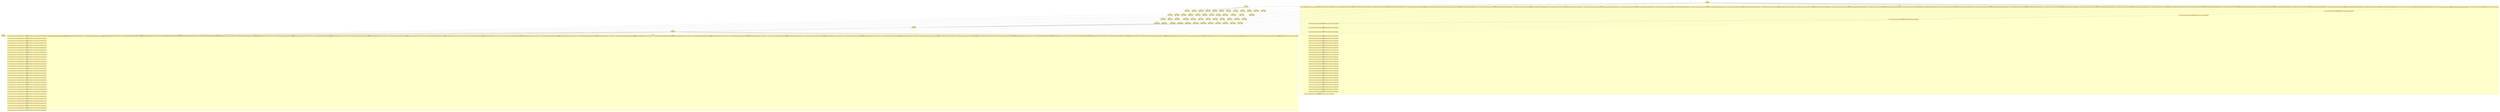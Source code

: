digraph{node[shape=none margin=0 style=filled colorscheme=ylorrd9 fillcolor=2];compound=true;splines=line;subgraph clusterdummy0_0{style=invis;subgraph clusterdummy0_1{style=invis;subgraph clusterdummy0_2{style=invis;subgraph cluster0{style=dashed;colorscheme=ylorrd9;bgcolor=1;edge[arrowhead=empty];label=epoch_0;288[label=<<table border="0" cellborder="0" cellspacing="0"><tr><td>0:0 merged_barr</td></tr><hr/><tr><td> </td></tr></table>>];}}}}subgraph clusterdummy1_0{style=invis;subgraph clusterdummy1_1{style=invis;subgraph clusterdummy1_2{style=invis;subgraph cluster1{style=dashed;colorscheme=ylorrd9;bgcolor=1;edge[arrowhead=empty];label=epoch_1;1[label=<<table border="0" cellborder="0" cellspacing="0"><tr><td>0:1 recv</td></tr><hr/><tr><td> 1:1 1:2 1:3 11:3 11:2 11:1 10:3 2:1 2:2 2:3 10:2 10:1 9:3 9:2 3:1 3:2 3:3 9:1 8:3 8:2 8:1 4:1 4:2 4:3 7:3 7:2 7:1 5:1 5:2 5:3 6:3 6:2 6:1 </td></tr></table>>];2[label=<<table border="0" cellborder="0" cellspacing="0"><tr><td>0:2 recv</td></tr><hr/><tr><td> 1:1 1:2 1:3 11:3 11:2 11:1 10:3 2:1 2:2 2:3 10:2 10:1 9:3 9:2 3:1 3:2 3:3 9:1 8:3 8:2 8:1 4:1 4:2 4:3 7:3 7:2 7:1 5:1 5:2 5:3 6:3 6:2 6:1 </td></tr></table>>];1->2;3[label=<<table border="0" cellborder="0" cellspacing="0"><tr><td>0:3 recv</td></tr><hr/><tr><td> 1:1 1:2 1:3 11:3 11:2 11:1 10:3 2:1 2:2 2:3 10:2 10:1 9:3 9:2 3:1 3:2 3:3 9:1 8:3 8:2 8:1 4:1 4:2 4:3 7:3 7:2 7:1 5:1 5:2 5:3 6:3 6:2 6:1 </td></tr></table>>];2->3;4[label=<<table border="0" cellborder="0" cellspacing="0"><tr><td>0:4 recv</td></tr><hr/><tr><td> 1:1 1:2 1:3 11:3 11:2 11:1 10:3 2:1 2:2 2:3 10:2 10:1 9:3 9:2 3:1 3:2 3:3 9:1 8:3 8:2 8:1 4:1 4:2 4:3 7:3 7:2 7:1 5:1 5:2 5:3 6:3 6:2 6:1 </td></tr></table>>];3->4;5[label=<<table border="0" cellborder="0" cellspacing="0"><tr><td>0:5 recv</td></tr><hr/><tr><td> 1:1 1:2 1:3 11:3 11:2 11:1 10:3 2:1 2:2 2:3 10:2 10:1 9:3 9:2 3:1 3:2 3:3 9:1 8:3 8:2 8:1 4:1 4:2 4:3 7:3 7:2 7:1 5:1 5:2 5:3 6:3 6:2 6:1 </td></tr></table>>];4->5;6[label=<<table border="0" cellborder="0" cellspacing="0"><tr><td>0:6 recv</td></tr><hr/><tr><td> 1:1 1:2 1:3 11:3 11:2 11:1 10:3 2:1 2:2 2:3 10:2 10:1 9:3 9:2 3:1 3:2 3:3 9:1 8:3 8:2 8:1 4:1 4:2 4:3 7:3 7:2 7:1 5:1 5:2 5:3 6:3 6:2 6:1 </td></tr></table>>];5->6;7[label=<<table border="0" cellborder="0" cellspacing="0"><tr><td>0:7 recv</td></tr><hr/><tr><td> 1:1 1:2 1:3 11:3 11:2 11:1 10:3 2:1 2:2 2:3 10:2 10:1 9:3 9:2 3:1 3:2 3:3 9:1 8:3 8:2 8:1 4:1 4:2 4:3 7:3 7:2 7:1 5:1 5:2 5:3 6:3 6:2 6:1 </td></tr></table>>];6->7;8[label=<<table border="0" cellborder="0" cellspacing="0"><tr><td>0:8 recv</td></tr><hr/><tr><td> 1:1 1:2 1:3 11:3 11:2 11:1 10:3 2:1 2:2 2:3 10:2 10:1 9:3 9:2 3:1 3:2 3:3 9:1 8:3 8:2 8:1 4:1 4:2 4:3 7:3 7:2 7:1 5:1 5:2 5:3 6:3 6:2 6:1 </td></tr></table>>];7->8;9[label=<<table border="0" cellborder="0" cellspacing="0"><tr><td>0:9 recv</td></tr><hr/><tr><td> 1:1 1:2 1:3 11:3 11:2 11:1 10:3 2:1 2:2 2:3 10:2 10:1 9:3 9:2 3:1 3:2 3:3 9:1 8:3 8:2 8:1 4:1 4:2 4:3 7:3 7:2 7:1 5:1 5:2 5:3 6:3 6:2 6:1 </td></tr></table>>];8->9;10[label=<<table border="0" cellborder="0" cellspacing="0"><tr><td>0:10 recv</td></tr><hr/><tr><td> 1:1 1:2 1:3 11:3 11:2 11:1 10:3 2:1 2:2 2:3 10:2 10:1 9:3 9:2 3:1 3:2 3:3 9:1 8:3 8:2 8:1 4:1 4:2 4:3 7:3 7:2 7:1 5:1 5:2 5:3 6:3 6:2 6:1 </td></tr></table>>];9->10;11[label=<<table border="0" cellborder="0" cellspacing="0"><tr><td>0:11 recv</td></tr><hr/><tr><td> 1:1 1:2 1:3 11:3 11:2 11:1 10:3 2:1 2:2 2:3 10:2 10:1 9:3 9:2 3:1 3:2 3:3 9:1 8:3 8:2 8:1 4:1 4:2 4:3 7:3 7:2 7:1 5:1 5:2 5:3 6:3 6:2 6:1 </td></tr></table>>];10->11;12[label=<<table border="0" cellborder="0" cellspacing="0"><tr><td>0:12 recv</td></tr><hr/><tr><td> 1:1 1:2 1:3 11:3 11:2 11:1 10:3 2:1 2:2 2:3 10:2 10:1 9:3 9:2 3:1 3:2 3:3 9:1 8:3 8:2 8:1 4:1 4:2 4:3 7:3 7:2 7:1 5:1 5:2 5:3 6:3 6:2 6:1 </td></tr></table>>];11->12;13[label=<<table border="0" cellborder="0" cellspacing="0"><tr><td>0:13 recv</td></tr><hr/><tr><td> 1:1 1:2 1:3 11:3 11:2 11:1 10:3 2:1 2:2 2:3 10:2 10:1 9:3 9:2 3:1 3:2 3:3 9:1 8:3 8:2 8:1 4:1 4:2 4:3 7:3 7:2 7:1 5:1 5:2 5:3 6:3 6:2 6:1 </td></tr></table>>];12->13;14[label=<<table border="0" cellborder="0" cellspacing="0"><tr><td>0:14 recv</td></tr><hr/><tr><td> 1:1 1:2 1:3 11:3 11:2 11:1 10:3 2:1 2:2 2:3 10:2 10:1 9:3 9:2 3:1 3:2 3:3 9:1 8:3 8:2 8:1 4:1 4:2 4:3 7:3 7:2 7:1 5:1 5:2 5:3 6:3 6:2 6:1 </td></tr></table>>];13->14;15[label=<<table border="0" cellborder="0" cellspacing="0"><tr><td>0:15 recv</td></tr><hr/><tr><td> 1:1 1:2 1:3 11:3 11:2 11:1 10:3 2:1 2:2 2:3 10:2 10:1 9:3 9:2 3:1 3:2 3:3 9:1 8:3 8:2 8:1 4:1 4:2 4:3 7:3 7:2 7:1 5:1 5:2 5:3 6:3 6:2 6:1 </td></tr></table>>];14->15;16[label=<<table border="0" cellborder="0" cellspacing="0"><tr><td>0:16 recv</td></tr><hr/><tr><td> 1:1 1:2 1:3 11:3 11:2 11:1 10:3 2:1 2:2 2:3 10:2 10:1 9:3 9:2 3:1 3:2 3:3 9:1 8:3 8:2 8:1 4:1 4:2 4:3 7:3 7:2 7:1 5:1 5:2 5:3 6:3 6:2 6:1 </td></tr></table>>];15->16;17[label=<<table border="0" cellborder="0" cellspacing="0"><tr><td>0:17 recv</td></tr><hr/><tr><td> 1:1 1:2 1:3 11:3 11:2 11:1 10:3 2:1 2:2 2:3 10:2 10:1 9:3 9:2 3:1 3:2 3:3 9:1 8:3 8:2 8:1 4:1 4:2 4:3 7:3 7:2 7:1 5:1 5:2 5:3 6:3 6:2 6:1 </td></tr></table>>];16->17;18[label=<<table border="0" cellborder="0" cellspacing="0"><tr><td>0:18 recv</td></tr><hr/><tr><td> 1:1 1:2 1:3 11:3 11:2 11:1 10:3 2:1 2:2 2:3 10:2 10:1 9:3 9:2 3:1 3:2 3:3 9:1 8:3 8:2 8:1 4:1 4:2 4:3 7:3 7:2 7:1 5:1 5:2 5:3 6:3 6:2 6:1 </td></tr></table>>];17->18;19[label=<<table border="0" cellborder="0" cellspacing="0"><tr><td>0:19 recv</td></tr><hr/><tr><td> 1:1 1:2 1:3 11:3 11:2 11:1 10:3 2:1 2:2 2:3 10:2 10:1 9:3 9:2 3:1 3:2 3:3 9:1 8:3 8:2 8:1 4:1 4:2 4:3 7:3 7:2 7:1 5:1 5:2 5:3 6:3 6:2 6:1 </td></tr></table>>];18->19;20[label=<<table border="0" cellborder="0" cellspacing="0"><tr><td>0:20 recv</td></tr><hr/><tr><td> 1:1 1:2 1:3 11:3 11:2 11:1 10:3 2:1 2:2 2:3 10:2 10:1 9:3 9:2 3:1 3:2 3:3 9:1 8:3 8:2 8:1 4:1 4:2 4:3 7:3 7:2 7:1 5:1 5:2 5:3 6:3 6:2 6:1 </td></tr></table>>];19->20;21[label=<<table border="0" cellborder="0" cellspacing="0"><tr><td>0:21 recv</td></tr><hr/><tr><td> 1:1 1:2 1:3 11:3 11:2 11:1 10:3 2:1 2:2 2:3 10:2 10:1 9:3 9:2 3:1 3:2 3:3 9:1 8:3 8:2 8:1 4:1 4:2 4:3 7:3 7:2 7:1 5:1 5:2 5:3 6:3 6:2 6:1 </td></tr></table>>];20->21;22[label=<<table border="0" cellborder="0" cellspacing="0"><tr><td>0:22 recv</td></tr><hr/><tr><td> 1:1 1:2 1:3 11:3 11:2 11:1 10:3 2:1 2:2 2:3 10:2 10:1 9:3 9:2 3:1 3:2 3:3 9:1 8:3 8:2 8:1 4:1 4:2 4:3 7:3 7:2 7:1 5:1 5:2 5:3 6:3 6:2 6:1 </td></tr></table>>];21->22;23[label=<<table border="0" cellborder="0" cellspacing="0"><tr><td>0:23 recv</td></tr><hr/><tr><td> 1:1 1:2 1:3 11:3 11:2 11:1 10:3 2:1 2:2 2:3 10:2 10:1 9:3 9:2 3:1 3:2 3:3 9:1 8:3 8:2 8:1 4:1 4:2 4:3 7:3 7:2 7:1 5:1 5:2 5:3 6:3 6:2 6:1 </td></tr></table>>];22->23;24[label=<<table border="0" cellborder="0" cellspacing="0"><tr><td>0:24 recv</td></tr><hr/><tr><td> 1:1 1:2 1:3 11:3 11:2 11:1 10:3 2:1 2:2 2:3 10:2 10:1 9:3 9:2 3:1 3:2 3:3 9:1 8:3 8:2 8:1 4:1 4:2 4:3 7:3 7:2 7:1 5:1 5:2 5:3 6:3 6:2 6:1 </td></tr></table>>];23->24;25[label=<<table border="0" cellborder="0" cellspacing="0"><tr><td>0:25 recv</td></tr><hr/><tr><td> 1:1 1:2 1:3 11:3 11:2 11:1 10:3 2:1 2:2 2:3 10:2 10:1 9:3 9:2 3:1 3:2 3:3 9:1 8:3 8:2 8:1 4:1 4:2 4:3 7:3 7:2 7:1 5:1 5:2 5:3 6:3 6:2 6:1 </td></tr></table>>];24->25;26[label=<<table border="0" cellborder="0" cellspacing="0"><tr><td>0:26 recv</td></tr><hr/><tr><td> 1:1 1:2 1:3 11:3 11:2 11:1 10:3 2:1 2:2 2:3 10:2 10:1 9:3 9:2 3:1 3:2 3:3 9:1 8:3 8:2 8:1 4:1 4:2 4:3 7:3 7:2 7:1 5:1 5:2 5:3 6:3 6:2 6:1 </td></tr></table>>];25->26;27[label=<<table border="0" cellborder="0" cellspacing="0"><tr><td>0:27 recv</td></tr><hr/><tr><td> 1:1 1:2 1:3 11:3 11:2 11:1 10:3 2:1 2:2 2:3 10:2 10:1 9:3 9:2 3:1 3:2 3:3 9:1 8:3 8:2 8:1 4:1 4:2 4:3 7:3 7:2 7:1 5:1 5:2 5:3 6:3 6:2 6:1 </td></tr></table>>];26->27;28[label=<<table border="0" cellborder="0" cellspacing="0"><tr><td>0:28 recv</td></tr><hr/><tr><td> 1:1 1:2 1:3 11:3 11:2 11:1 10:3 2:1 2:2 2:3 10:2 10:1 9:3 9:2 3:1 3:2 3:3 9:1 8:3 8:2 8:1 4:1 4:2 4:3 7:3 7:2 7:1 5:1 5:2 5:3 6:3 6:2 6:1 </td></tr></table>>];27->28;29[label=<<table border="0" cellborder="0" cellspacing="0"><tr><td>0:29 recv</td></tr><hr/><tr><td> 1:1 1:2 1:3 11:3 11:2 11:1 10:3 2:1 2:2 2:3 10:2 10:1 9:3 9:2 3:1 3:2 3:3 9:1 8:3 8:2 8:1 4:1 4:2 4:3 7:3 7:2 7:1 5:1 5:2 5:3 6:3 6:2 6:1 </td></tr></table>>];28->29;30[label=<<table border="0" cellborder="0" cellspacing="0"><tr><td>0:30 recv</td></tr><hr/><tr><td> 1:1 1:2 1:3 11:3 11:2 11:1 10:3 2:1 2:2 2:3 10:2 10:1 9:3 9:2 3:1 3:2 3:3 9:1 8:3 8:2 8:1 4:1 4:2 4:3 7:3 7:2 7:1 5:1 5:2 5:3 6:3 6:2 6:1 </td></tr></table>>];29->30;31[label=<<table border="0" cellborder="0" cellspacing="0"><tr><td>0:31 recv</td></tr><hr/><tr><td> 1:1 1:2 1:3 11:3 11:2 11:1 10:3 2:1 2:2 2:3 10:2 10:1 9:3 9:2 3:1 3:2 3:3 9:1 8:3 8:2 8:1 4:1 4:2 4:3 7:3 7:2 7:1 5:1 5:2 5:3 6:3 6:2 6:1 </td></tr></table>>];30->31;32[label=<<table border="0" cellborder="0" cellspacing="0"><tr><td>0:32 recv</td></tr><hr/><tr><td> 1:1 1:2 1:3 11:3 11:2 11:1 10:3 2:1 2:2 2:3 10:2 10:1 9:3 9:2 3:1 3:2 3:3 9:1 8:3 8:2 8:1 4:1 4:2 4:3 7:3 7:2 7:1 5:1 5:2 5:3 6:3 6:2 6:1 </td></tr></table>>];31->32;33[label=<<table border="0" cellborder="0" cellspacing="0"><tr><td>0:33 recv</td></tr><hr/><tr><td> 1:1 1:2 1:3 11:3 11:2 11:1 10:3 2:1 2:2 2:3 10:2 10:1 9:3 9:2 3:1 3:2 3:3 9:1 8:3 8:2 8:1 4:1 4:2 4:3 7:3 7:2 7:1 5:1 5:2 5:3 6:3 6:2 6:1 </td></tr></table>>];32->33;80[label=<<table border="0" cellborder="0" cellspacing="0"><tr><td>1:1 send</td></tr><hr/><tr><td> 0:1 0:2 0:3 0:4 0:5 0:6 0:7 0:8 0:9 0:10 0:11 0:12 0:13 0:14 0:15 0:16 0:17 0:18 0:19 0:20 0:21 0:22 0:23 0:24 0:25 0:26 0:27 0:28 0:29 0:30 0:31 0:32 0:33 </td></tr></table>>];81[label=<<table border="0" cellborder="0" cellspacing="0"><tr><td>1:2 send</td></tr><hr/><tr><td> 0:1 0:2 0:3 0:4 0:5 0:6 0:7 0:8 0:9 0:10 0:11 0:12 0:13 0:14 0:15 0:16 0:17 0:18 0:19 0:20 0:21 0:22 0:23 0:24 0:25 0:26 0:27 0:28 0:29 0:30 0:31 0:32 0:33 </td></tr></table>>];82[label=<<table border="0" cellborder="0" cellspacing="0"><tr><td>1:3 send</td></tr><hr/><tr><td> 0:1 0:2 0:3 0:4 0:5 0:6 0:7 0:8 0:9 0:10 0:11 0:12 0:13 0:14 0:15 0:16 0:17 0:18 0:19 0:20 0:21 0:22 0:23 0:24 0:25 0:26 0:27 0:28 0:29 0:30 0:31 0:32 0:33 </td></tr></table>>];99[label=<<table border="0" cellborder="0" cellspacing="0"><tr><td>2:1 send</td></tr><hr/><tr><td> 0:1 0:2 0:3 0:4 0:5 0:6 0:7 0:8 0:9 0:10 0:11 0:12 0:13 0:14 0:15 0:16 0:17 0:18 0:19 0:20 0:21 0:22 0:23 0:24 0:25 0:26 0:27 0:28 0:29 0:30 0:31 0:32 0:33 </td></tr></table>>];100[label=<<table border="0" cellborder="0" cellspacing="0"><tr><td>2:2 send</td></tr><hr/><tr><td> 0:1 0:2 0:3 0:4 0:5 0:6 0:7 0:8 0:9 0:10 0:11 0:12 0:13 0:14 0:15 0:16 0:17 0:18 0:19 0:20 0:21 0:22 0:23 0:24 0:25 0:26 0:27 0:28 0:29 0:30 0:31 0:32 0:33 </td></tr></table>>];101[label=<<table border="0" cellborder="0" cellspacing="0"><tr><td>2:3 send</td></tr><hr/><tr><td> 0:1 0:2 0:3 0:4 0:5 0:6 0:7 0:8 0:9 0:10 0:11 0:12 0:13 0:14 0:15 0:16 0:17 0:18 0:19 0:20 0:21 0:22 0:23 0:24 0:25 0:26 0:27 0:28 0:29 0:30 0:31 0:32 0:33 </td></tr></table>>];118[label=<<table border="0" cellborder="0" cellspacing="0"><tr><td>3:1 send</td></tr><hr/><tr><td> 0:1 0:2 0:3 0:4 0:5 0:6 0:7 0:8 0:9 0:10 0:11 0:12 0:13 0:14 0:15 0:16 0:17 0:18 0:19 0:20 0:21 0:22 0:23 0:24 0:25 0:26 0:27 0:28 0:29 0:30 0:31 0:32 0:33 </td></tr></table>>];119[label=<<table border="0" cellborder="0" cellspacing="0"><tr><td>3:2 send</td></tr><hr/><tr><td> 0:1 0:2 0:3 0:4 0:5 0:6 0:7 0:8 0:9 0:10 0:11 0:12 0:13 0:14 0:15 0:16 0:17 0:18 0:19 0:20 0:21 0:22 0:23 0:24 0:25 0:26 0:27 0:28 0:29 0:30 0:31 0:32 0:33 </td></tr></table>>];120[label=<<table border="0" cellborder="0" cellspacing="0"><tr><td>3:3 send</td></tr><hr/><tr><td> 0:1 0:2 0:3 0:4 0:5 0:6 0:7 0:8 0:9 0:10 0:11 0:12 0:13 0:14 0:15 0:16 0:17 0:18 0:19 0:20 0:21 0:22 0:23 0:24 0:25 0:26 0:27 0:28 0:29 0:30 0:31 0:32 0:33 </td></tr></table>>];137[label=<<table border="0" cellborder="0" cellspacing="0"><tr><td>4:1 send</td></tr><hr/><tr><td> 0:1 0:2 0:3 0:4 0:5 0:6 0:7 0:8 0:9 0:10 0:11 0:12 0:13 0:14 0:15 0:16 0:17 0:18 0:19 0:20 0:21 0:22 0:23 0:24 0:25 0:26 0:27 0:28 0:29 0:30 0:31 0:32 0:33 </td></tr></table>>];138[label=<<table border="0" cellborder="0" cellspacing="0"><tr><td>4:2 send</td></tr><hr/><tr><td> 0:1 0:2 0:3 0:4 0:5 0:6 0:7 0:8 0:9 0:10 0:11 0:12 0:13 0:14 0:15 0:16 0:17 0:18 0:19 0:20 0:21 0:22 0:23 0:24 0:25 0:26 0:27 0:28 0:29 0:30 0:31 0:32 0:33 </td></tr></table>>];139[label=<<table border="0" cellborder="0" cellspacing="0"><tr><td>4:3 send</td></tr><hr/><tr><td> 0:1 0:2 0:3 0:4 0:5 0:6 0:7 0:8 0:9 0:10 0:11 0:12 0:13 0:14 0:15 0:16 0:17 0:18 0:19 0:20 0:21 0:22 0:23 0:24 0:25 0:26 0:27 0:28 0:29 0:30 0:31 0:32 0:33 </td></tr></table>>];156[label=<<table border="0" cellborder="0" cellspacing="0"><tr><td>5:1 send</td></tr><hr/><tr><td> 0:1 0:2 0:3 0:4 0:5 0:6 0:7 0:8 0:9 0:10 0:11 0:12 0:13 0:14 0:15 0:16 0:17 0:18 0:19 0:20 0:21 0:22 0:23 0:24 0:25 0:26 0:27 0:28 0:29 0:30 0:31 0:32 0:33 </td></tr></table>>];157[label=<<table border="0" cellborder="0" cellspacing="0"><tr><td>5:2 send</td></tr><hr/><tr><td> 0:1 0:2 0:3 0:4 0:5 0:6 0:7 0:8 0:9 0:10 0:11 0:12 0:13 0:14 0:15 0:16 0:17 0:18 0:19 0:20 0:21 0:22 0:23 0:24 0:25 0:26 0:27 0:28 0:29 0:30 0:31 0:32 0:33 </td></tr></table>>];158[label=<<table border="0" cellborder="0" cellspacing="0"><tr><td>5:3 send</td></tr><hr/><tr><td> 0:1 0:2 0:3 0:4 0:5 0:6 0:7 0:8 0:9 0:10 0:11 0:12 0:13 0:14 0:15 0:16 0:17 0:18 0:19 0:20 0:21 0:22 0:23 0:24 0:25 0:26 0:27 0:28 0:29 0:30 0:31 0:32 0:33 </td></tr></table>>];175[label=<<table border="0" cellborder="0" cellspacing="0"><tr><td>6:1 send</td></tr><hr/><tr><td> 0:1 0:2 0:3 0:4 0:5 0:6 0:7 0:8 0:9 0:10 0:11 0:12 0:13 0:14 0:15 0:16 0:17 0:18 0:19 0:20 0:21 0:22 0:23 0:24 0:25 0:26 0:27 0:28 0:29 0:30 0:31 0:32 0:33 </td></tr></table>>];176[label=<<table border="0" cellborder="0" cellspacing="0"><tr><td>6:2 send</td></tr><hr/><tr><td> 0:1 0:2 0:3 0:4 0:5 0:6 0:7 0:8 0:9 0:10 0:11 0:12 0:13 0:14 0:15 0:16 0:17 0:18 0:19 0:20 0:21 0:22 0:23 0:24 0:25 0:26 0:27 0:28 0:29 0:30 0:31 0:32 0:33 </td></tr></table>>];177[label=<<table border="0" cellborder="0" cellspacing="0"><tr><td>6:3 send</td></tr><hr/><tr><td> 0:1 0:2 0:3 0:4 0:5 0:6 0:7 0:8 0:9 0:10 0:11 0:12 0:13 0:14 0:15 0:16 0:17 0:18 0:19 0:20 0:21 0:22 0:23 0:24 0:25 0:26 0:27 0:28 0:29 0:30 0:31 0:32 0:33 </td></tr></table>>];194[label=<<table border="0" cellborder="0" cellspacing="0"><tr><td>7:1 send</td></tr><hr/><tr><td> 0:1 0:2 0:3 0:4 0:5 0:6 0:7 0:8 0:9 0:10 0:11 0:12 0:13 0:14 0:15 0:16 0:17 0:18 0:19 0:20 0:21 0:22 0:23 0:24 0:25 0:26 0:27 0:28 0:29 0:30 0:31 0:32 0:33 </td></tr></table>>];195[label=<<table border="0" cellborder="0" cellspacing="0"><tr><td>7:2 send</td></tr><hr/><tr><td> 0:1 0:2 0:3 0:4 0:5 0:6 0:7 0:8 0:9 0:10 0:11 0:12 0:13 0:14 0:15 0:16 0:17 0:18 0:19 0:20 0:21 0:22 0:23 0:24 0:25 0:26 0:27 0:28 0:29 0:30 0:31 0:32 0:33 </td></tr></table>>];196[label=<<table border="0" cellborder="0" cellspacing="0"><tr><td>7:3 send</td></tr><hr/><tr><td> 0:1 0:2 0:3 0:4 0:5 0:6 0:7 0:8 0:9 0:10 0:11 0:12 0:13 0:14 0:15 0:16 0:17 0:18 0:19 0:20 0:21 0:22 0:23 0:24 0:25 0:26 0:27 0:28 0:29 0:30 0:31 0:32 0:33 </td></tr></table>>];213[label=<<table border="0" cellborder="0" cellspacing="0"><tr><td>8:1 send</td></tr><hr/><tr><td> 0:1 0:2 0:3 0:4 0:5 0:6 0:7 0:8 0:9 0:10 0:11 0:12 0:13 0:14 0:15 0:16 0:17 0:18 0:19 0:20 0:21 0:22 0:23 0:24 0:25 0:26 0:27 0:28 0:29 0:30 0:31 0:32 0:33 </td></tr></table>>];214[label=<<table border="0" cellborder="0" cellspacing="0"><tr><td>8:2 send</td></tr><hr/><tr><td> 0:1 0:2 0:3 0:4 0:5 0:6 0:7 0:8 0:9 0:10 0:11 0:12 0:13 0:14 0:15 0:16 0:17 0:18 0:19 0:20 0:21 0:22 0:23 0:24 0:25 0:26 0:27 0:28 0:29 0:30 0:31 0:32 0:33 </td></tr></table>>];215[label=<<table border="0" cellborder="0" cellspacing="0"><tr><td>8:3 send</td></tr><hr/><tr><td> 0:1 0:2 0:3 0:4 0:5 0:6 0:7 0:8 0:9 0:10 0:11 0:12 0:13 0:14 0:15 0:16 0:17 0:18 0:19 0:20 0:21 0:22 0:23 0:24 0:25 0:26 0:27 0:28 0:29 0:30 0:31 0:32 0:33 </td></tr></table>>];232[label=<<table border="0" cellborder="0" cellspacing="0"><tr><td>9:1 send</td></tr><hr/><tr><td> 0:1 0:2 0:3 0:4 0:5 0:6 0:7 0:8 0:9 0:10 0:11 0:12 0:13 0:14 0:15 0:16 0:17 0:18 0:19 0:20 0:21 0:22 0:23 0:24 0:25 0:26 0:27 0:28 0:29 0:30 0:31 0:32 0:33 </td></tr></table>>];233[label=<<table border="0" cellborder="0" cellspacing="0"><tr><td>9:2 send</td></tr><hr/><tr><td> 0:1 0:2 0:3 0:4 0:5 0:6 0:7 0:8 0:9 0:10 0:11 0:12 0:13 0:14 0:15 0:16 0:17 0:18 0:19 0:20 0:21 0:22 0:23 0:24 0:25 0:26 0:27 0:28 0:29 0:30 0:31 0:32 0:33 </td></tr></table>>];234[label=<<table border="0" cellborder="0" cellspacing="0"><tr><td>9:3 send</td></tr><hr/><tr><td> 0:1 0:2 0:3 0:4 0:5 0:6 0:7 0:8 0:9 0:10 0:11 0:12 0:13 0:14 0:15 0:16 0:17 0:18 0:19 0:20 0:21 0:22 0:23 0:24 0:25 0:26 0:27 0:28 0:29 0:30 0:31 0:32 0:33 </td></tr></table>>];251[label=<<table border="0" cellborder="0" cellspacing="0"><tr><td>10:1 send</td></tr><hr/><tr><td> 0:1 0:2 0:3 0:4 0:5 0:6 0:7 0:8 0:9 0:10 0:11 0:12 0:13 0:14 0:15 0:16 0:17 0:18 0:19 0:20 0:21 0:22 0:23 0:24 0:25 0:26 0:27 0:28 0:29 0:30 0:31 0:32 0:33 </td></tr></table>>];252[label=<<table border="0" cellborder="0" cellspacing="0"><tr><td>10:2 send</td></tr><hr/><tr><td> 0:1 0:2 0:3 0:4 0:5 0:6 0:7 0:8 0:9 0:10 0:11 0:12 0:13 0:14 0:15 0:16 0:17 0:18 0:19 0:20 0:21 0:22 0:23 0:24 0:25 0:26 0:27 0:28 0:29 0:30 0:31 0:32 0:33 </td></tr></table>>];253[label=<<table border="0" cellborder="0" cellspacing="0"><tr><td>10:3 send</td></tr><hr/><tr><td> 0:1 0:2 0:3 0:4 0:5 0:6 0:7 0:8 0:9 0:10 0:11 0:12 0:13 0:14 0:15 0:16 0:17 0:18 0:19 0:20 0:21 0:22 0:23 0:24 0:25 0:26 0:27 0:28 0:29 0:30 0:31 0:32 0:33 </td></tr></table>>];270[label=<<table border="0" cellborder="0" cellspacing="0"><tr><td>11:1 send</td></tr><hr/><tr><td> 0:1 0:2 0:3 0:4 0:5 0:6 0:7 0:8 0:9 0:10 0:11 0:12 0:13 0:14 0:15 0:16 0:17 0:18 0:19 0:20 0:21 0:22 0:23 0:24 0:25 0:26 0:27 0:28 0:29 0:30 0:31 0:32 0:33 </td></tr></table>>];271[label=<<table border="0" cellborder="0" cellspacing="0"><tr><td>11:2 send</td></tr><hr/><tr><td> 0:1 0:2 0:3 0:4 0:5 0:6 0:7 0:8 0:9 0:10 0:11 0:12 0:13 0:14 0:15 0:16 0:17 0:18 0:19 0:20 0:21 0:22 0:23 0:24 0:25 0:26 0:27 0:28 0:29 0:30 0:31 0:32 0:33 </td></tr></table>>];272[label=<<table border="0" cellborder="0" cellspacing="0"><tr><td>11:3 send</td></tr><hr/><tr><td> 0:1 0:2 0:3 0:4 0:5 0:6 0:7 0:8 0:9 0:10 0:11 0:12 0:13 0:14 0:15 0:16 0:17 0:18 0:19 0:20 0:21 0:22 0:23 0:24 0:25 0:26 0:27 0:28 0:29 0:30 0:31 0:32 0:33 </td></tr></table>>];}}}}subgraph clusterdummy2_0{style=invis;subgraph clusterdummy2_1{style=invis;subgraph clusterdummy2_2{style=invis;subgraph cluster2{style=dashed;colorscheme=ylorrd9;bgcolor=1;edge[arrowhead=empty];label=epoch_2;289[label=<<table border="0" cellborder="0" cellspacing="0"><tr><td>0:1 merged_barr</td></tr><hr/><tr><td> </td></tr></table>>];}}}}subgraph clusterdummy3_0{style=invis;subgraph clusterdummy3_1{style=invis;subgraph clusterdummy3_2{style=invis;subgraph cluster3{style=dashed;colorscheme=ylorrd9;bgcolor=1;edge[arrowhead=empty];label=epoch_3;218[label=<<table border="0" cellborder="0" cellspacing="0"><tr><td>8:6 recv</td></tr><hr/><tr><td> 11:5 </td></tr></table>>];274[label=<<table border="0" cellborder="0" cellspacing="0"><tr><td>11:5 send</td></tr><hr/><tr><td> 8:6 </td></tr></table>>];}}}}subgraph clusterdummy4_0{style=invis;subgraph clusterdummy4_1{style=invis;subgraph clusterdummy4_2{style=invis;subgraph cluster4{style=dashed;colorscheme=ylorrd9;bgcolor=1;edge[arrowhead=empty];label=epoch_4;199[label=<<table border="0" cellborder="0" cellspacing="0"><tr><td>7:6 recv</td></tr><hr/><tr><td> 10:5 </td></tr></table>>];255[label=<<table border="0" cellborder="0" cellspacing="0"><tr><td>10:5 send</td></tr><hr/><tr><td> 7:6 </td></tr></table>>];}}}}subgraph clusterdummy5_0{style=invis;subgraph clusterdummy5_1{style=invis;subgraph clusterdummy5_2{style=invis;subgraph cluster5{style=dashed;colorscheme=ylorrd9;bgcolor=1;edge[arrowhead=empty];label=epoch_5;180[label=<<table border="0" cellborder="0" cellspacing="0"><tr><td>6:6 recv</td></tr><hr/><tr><td> 9:5 </td></tr></table>>];236[label=<<table border="0" cellborder="0" cellspacing="0"><tr><td>9:5 send</td></tr><hr/><tr><td> 6:6 </td></tr></table>>];}}}}subgraph clusterdummy6_0{style=invis;subgraph clusterdummy6_1{style=invis;subgraph clusterdummy6_2{style=invis;subgraph cluster6{style=dashed;colorscheme=ylorrd9;bgcolor=1;edge[arrowhead=empty];label=epoch_6;161[label=<<table border="0" cellborder="0" cellspacing="0"><tr><td>5:6 recv</td></tr><hr/><tr><td> 8:5 </td></tr></table>>];217[label=<<table border="0" cellborder="0" cellspacing="0"><tr><td>8:5 send</td></tr><hr/><tr><td> 5:6 </td></tr></table>>];}}}}subgraph clusterdummy7_0{style=invis;subgraph clusterdummy7_1{style=invis;subgraph clusterdummy7_2{style=invis;subgraph cluster7{style=dashed;colorscheme=ylorrd9;bgcolor=1;edge[arrowhead=empty];label=epoch_7;162[label=<<table border="0" cellborder="0" cellspacing="0"><tr><td>5:7 send</td></tr><hr/><tr><td> 8:8 </td></tr></table>>];220[label=<<table border="0" cellborder="0" cellspacing="0"><tr><td>8:8 recv</td></tr><hr/><tr><td> 5:7 </td></tr></table>>];}}}}subgraph clusterdummy8_0{style=invis;subgraph clusterdummy8_1{style=invis;subgraph clusterdummy8_2{style=invis;subgraph cluster8{style=dashed;colorscheme=ylorrd9;bgcolor=1;edge[arrowhead=empty];label=epoch_8;142[label=<<table border="0" cellborder="0" cellspacing="0"><tr><td>4:6 recv</td></tr><hr/><tr><td> 7:5 </td></tr></table>>];198[label=<<table border="0" cellborder="0" cellspacing="0"><tr><td>7:5 send</td></tr><hr/><tr><td> 4:6 </td></tr></table>>];}}}}subgraph clusterdummy9_0{style=invis;subgraph clusterdummy9_1{style=invis;subgraph clusterdummy9_2{style=invis;subgraph cluster9{style=dashed;colorscheme=ylorrd9;bgcolor=1;edge[arrowhead=empty];label=epoch_9;143[label=<<table border="0" cellborder="0" cellspacing="0"><tr><td>4:7 send</td></tr><hr/><tr><td> 7:8 </td></tr></table>>];201[label=<<table border="0" cellborder="0" cellspacing="0"><tr><td>7:8 recv</td></tr><hr/><tr><td> 4:7 </td></tr></table>>];}}}}subgraph clusterdummy10_0{style=invis;subgraph clusterdummy10_1{style=invis;subgraph clusterdummy10_2{style=invis;subgraph cluster10{style=dashed;colorscheme=ylorrd9;bgcolor=1;edge[arrowhead=empty];label=epoch_10;203[label=<<table border="0" cellborder="0" cellspacing="0"><tr><td>7:10 recv</td></tr><hr/><tr><td> 8:9 </td></tr></table>>];221[label=<<table border="0" cellborder="0" cellspacing="0"><tr><td>8:9 send</td></tr><hr/><tr><td> 7:10 </td></tr></table>>];}}}}subgraph clusterdummy11_0{style=invis;subgraph clusterdummy11_1{style=invis;subgraph clusterdummy11_2{style=invis;subgraph cluster11{style=dashed;colorscheme=ylorrd9;bgcolor=1;edge[arrowhead=empty];label=epoch_11;123[label=<<table border="0" cellborder="0" cellspacing="0"><tr><td>3:6 recv</td></tr><hr/><tr><td> 6:5 </td></tr></table>>];179[label=<<table border="0" cellborder="0" cellspacing="0"><tr><td>6:5 send</td></tr><hr/><tr><td> 3:6 </td></tr></table>>];}}}}subgraph clusterdummy12_0{style=invis;subgraph clusterdummy12_1{style=invis;subgraph clusterdummy12_2{style=invis;subgraph cluster12{style=dashed;colorscheme=ylorrd9;bgcolor=1;edge[arrowhead=empty];label=epoch_12;124[label=<<table border="0" cellborder="0" cellspacing="0"><tr><td>3:7 send</td></tr><hr/><tr><td> 6:8 </td></tr></table>>];182[label=<<table border="0" cellborder="0" cellspacing="0"><tr><td>6:8 recv</td></tr><hr/><tr><td> 3:7 </td></tr></table>>];}}}}subgraph clusterdummy13_0{style=invis;subgraph clusterdummy13_1{style=invis;subgraph clusterdummy13_2{style=invis;subgraph cluster13{style=dashed;colorscheme=ylorrd9;bgcolor=1;edge[arrowhead=empty];label=epoch_13;184[label=<<table border="0" cellborder="0" cellspacing="0"><tr><td>6:10 recv</td></tr><hr/><tr><td> 7:9 </td></tr></table>>];202[label=<<table border="0" cellborder="0" cellspacing="0"><tr><td>7:9 send</td></tr><hr/><tr><td> 6:10 </td></tr></table>>];}}}}subgraph clusterdummy14_0{style=invis;subgraph clusterdummy14_1{style=invis;subgraph clusterdummy14_2{style=invis;subgraph cluster14{style=dashed;colorscheme=ylorrd9;bgcolor=1;edge[arrowhead=empty];label=epoch_14;185[label=<<table border="0" cellborder="0" cellspacing="0"><tr><td>6:11 send</td></tr><hr/><tr><td> 7:12 </td></tr></table>>];205[label=<<table border="0" cellborder="0" cellspacing="0"><tr><td>7:12 recv</td></tr><hr/><tr><td> 6:11 </td></tr></table>>];}}}}subgraph clusterdummy15_0{style=invis;subgraph clusterdummy15_1{style=invis;subgraph clusterdummy15_2{style=invis;subgraph cluster15{style=dashed;colorscheme=ylorrd9;bgcolor=1;edge[arrowhead=empty];label=epoch_15;183[label=<<table border="0" cellborder="0" cellspacing="0"><tr><td>6:9 send</td></tr><hr/><tr><td> 8:10 </td></tr></table>>];222[label=<<table border="0" cellborder="0" cellspacing="0"><tr><td>8:10 recv</td></tr><hr/><tr><td> 6:9 </td></tr></table>>];}}}}subgraph clusterdummy16_0{style=invis;subgraph clusterdummy16_1{style=invis;subgraph clusterdummy16_2{style=invis;subgraph cluster16{style=dashed;colorscheme=ylorrd9;bgcolor=1;edge[arrowhead=empty];label=epoch_16;204[label=<<table border="0" cellborder="0" cellspacing="0"><tr><td>7:11 send</td></tr><hr/><tr><td> 8:12 </td></tr></table>>];224[label=<<table border="0" cellborder="0" cellspacing="0"><tr><td>8:12 recv</td></tr><hr/><tr><td> 7:11 </td></tr></table>>];}}}}subgraph clusterdummy17_0{style=invis;subgraph clusterdummy17_1{style=invis;subgraph clusterdummy17_2{style=invis;subgraph cluster17{style=dashed;colorscheme=ylorrd9;bgcolor=1;edge[arrowhead=empty];label=epoch_17;186[label=<<table border="0" cellborder="0" cellspacing="0"><tr><td>6:12 recv</td></tr><hr/><tr><td> 8:11 </td></tr></table>>];223[label=<<table border="0" cellborder="0" cellspacing="0"><tr><td>8:11 send</td></tr><hr/><tr><td> 6:12 </td></tr></table>>];}}}}subgraph clusterdummy18_0{style=invis;subgraph clusterdummy18_1{style=invis;subgraph clusterdummy18_2{style=invis;subgraph cluster18{style=dashed;colorscheme=ylorrd9;bgcolor=1;edge[arrowhead=empty];label=epoch_18;104[label=<<table border="0" cellborder="0" cellspacing="0"><tr><td>2:6 recv</td></tr><hr/><tr><td> 5:5 </td></tr></table>>];160[label=<<table border="0" cellborder="0" cellspacing="0"><tr><td>5:5 send</td></tr><hr/><tr><td> 2:6 </td></tr></table>>];}}}}subgraph clusterdummy19_0{style=invis;subgraph clusterdummy19_1{style=invis;subgraph clusterdummy19_2{style=invis;subgraph cluster19{style=dashed;colorscheme=ylorrd9;bgcolor=1;edge[arrowhead=empty];label=epoch_19;105[label=<<table border="0" cellborder="0" cellspacing="0"><tr><td>2:7 send</td></tr><hr/><tr><td> 5:8 </td></tr></table>>];163[label=<<table border="0" cellborder="0" cellspacing="0"><tr><td>5:8 recv</td></tr><hr/><tr><td> 2:7 </td></tr></table>>];}}}}subgraph clusterdummy20_0{style=invis;subgraph clusterdummy20_1{style=invis;subgraph clusterdummy20_2{style=invis;subgraph cluster20{style=dashed;colorscheme=ylorrd9;bgcolor=1;edge[arrowhead=empty];label=epoch_20;103[label=<<table border="0" cellborder="0" cellspacing="0"><tr><td>2:5 send</td></tr><hr/><tr><td> 11:6 </td></tr></table>>];275[label=<<table border="0" cellborder="0" cellspacing="0"><tr><td>11:6 recv</td></tr><hr/><tr><td> 2:5 </td></tr></table>>];}}}}subgraph clusterdummy21_0{style=invis;subgraph clusterdummy21_1{style=invis;subgraph clusterdummy21_2{style=invis;subgraph cluster21{style=dashed;colorscheme=ylorrd9;bgcolor=1;edge[arrowhead=empty];label=epoch_21;219[label=<<table border="0" cellborder="0" cellspacing="0"><tr><td>8:7 send</td></tr><hr/><tr><td> 11:8 </td></tr></table>>];277[label=<<table border="0" cellborder="0" cellspacing="0"><tr><td>11:8 recv</td></tr><hr/><tr><td> 8:7 </td></tr></table>>];}}}}subgraph clusterdummy22_0{style=invis;subgraph clusterdummy22_1{style=invis;subgraph clusterdummy22_2{style=invis;subgraph cluster22{style=dashed;colorscheme=ylorrd9;bgcolor=1;edge[arrowhead=empty];label=epoch_22;106[label=<<table border="0" cellborder="0" cellspacing="0"><tr><td>2:8 recv</td></tr><hr/><tr><td> 11:7 </td></tr></table>>];276[label=<<table border="0" cellborder="0" cellspacing="0"><tr><td>11:7 send</td></tr><hr/><tr><td> 2:8 </td></tr></table>>];}}}}subgraph clusterdummy23_0{style=invis;subgraph clusterdummy23_1{style=invis;subgraph clusterdummy23_2{style=invis;subgraph cluster23{style=dashed;colorscheme=ylorrd9;bgcolor=1;edge[arrowhead=empty];label=epoch_23;85[label=<<table border="0" cellborder="0" cellspacing="0"><tr><td>1:6 recv</td></tr><hr/><tr><td> 4:5 </td></tr></table>>];141[label=<<table border="0" cellborder="0" cellspacing="0"><tr><td>4:5 send</td></tr><hr/><tr><td> 1:6 </td></tr></table>>];}}}}subgraph clusterdummy24_0{style=invis;subgraph clusterdummy24_1{style=invis;subgraph clusterdummy24_2{style=invis;subgraph cluster24{style=dashed;colorscheme=ylorrd9;bgcolor=1;edge[arrowhead=empty];label=epoch_24;86[label=<<table border="0" cellborder="0" cellspacing="0"><tr><td>1:7 send</td></tr><hr/><tr><td> 4:8 </td></tr></table>>];144[label=<<table border="0" cellborder="0" cellspacing="0"><tr><td>4:8 recv</td></tr><hr/><tr><td> 1:7 </td></tr></table>>];}}}}subgraph clusterdummy25_0{style=invis;subgraph clusterdummy25_1{style=invis;subgraph clusterdummy25_2{style=invis;subgraph cluster25{style=dashed;colorscheme=ylorrd9;bgcolor=1;edge[arrowhead=empty];label=epoch_25;146[label=<<table border="0" cellborder="0" cellspacing="0"><tr><td>4:10 recv</td></tr><hr/><tr><td> 5:9 </td></tr></table>>];164[label=<<table border="0" cellborder="0" cellspacing="0"><tr><td>5:9 send</td></tr><hr/><tr><td> 4:10 </td></tr></table>>];}}}}subgraph clusterdummy26_0{style=invis;subgraph clusterdummy26_1{style=invis;subgraph clusterdummy26_2{style=invis;subgraph cluster26{style=dashed;colorscheme=ylorrd9;bgcolor=1;edge[arrowhead=empty];label=epoch_26;84[label=<<table border="0" cellborder="0" cellspacing="0"><tr><td>1:5 send</td></tr><hr/><tr><td> 10:6 </td></tr></table>>];256[label=<<table border="0" cellborder="0" cellspacing="0"><tr><td>10:6 recv</td></tr><hr/><tr><td> 1:5 </td></tr></table>>];}}}}subgraph clusterdummy27_0{style=invis;subgraph clusterdummy27_1{style=invis;subgraph clusterdummy27_2{style=invis;subgraph cluster27{style=dashed;colorscheme=ylorrd9;bgcolor=1;edge[arrowhead=empty];label=epoch_27;200[label=<<table border="0" cellborder="0" cellspacing="0"><tr><td>7:7 send</td></tr><hr/><tr><td> 10:8 </td></tr></table>>];258[label=<<table border="0" cellborder="0" cellspacing="0"><tr><td>10:8 recv</td></tr><hr/><tr><td> 7:7 </td></tr></table>>];}}}}subgraph clusterdummy28_0{style=invis;subgraph clusterdummy28_1{style=invis;subgraph clusterdummy28_2{style=invis;subgraph cluster28{style=dashed;colorscheme=ylorrd9;bgcolor=1;edge[arrowhead=empty];label=epoch_28;260[label=<<table border="0" cellborder="0" cellspacing="0"><tr><td>10:10 recv</td></tr><hr/><tr><td> 11:9 </td></tr></table>>];278[label=<<table border="0" cellborder="0" cellspacing="0"><tr><td>11:9 send</td></tr><hr/><tr><td> 10:10 </td></tr></table>>];}}}}subgraph clusterdummy29_0{style=invis;subgraph clusterdummy29_1{style=invis;subgraph clusterdummy29_2{style=invis;subgraph cluster29{style=dashed;colorscheme=ylorrd9;bgcolor=1;edge[arrowhead=empty];label=epoch_29;87[label=<<table border="0" cellborder="0" cellspacing="0"><tr><td>1:8 recv</td></tr><hr/><tr><td> 10:7 </td></tr></table>>];257[label=<<table border="0" cellborder="0" cellspacing="0"><tr><td>10:7 send</td></tr><hr/><tr><td> 1:8 </td></tr></table>>];}}}}subgraph clusterdummy30_0{style=invis;subgraph clusterdummy30_1{style=invis;subgraph clusterdummy30_2{style=invis;subgraph cluster30{style=dashed;colorscheme=ylorrd9;bgcolor=1;edge[arrowhead=empty];label=epoch_30;89[label=<<table border="0" cellborder="0" cellspacing="0"><tr><td>1:10 recv</td></tr><hr/><tr><td> 2:9 </td></tr></table>>];107[label=<<table border="0" cellborder="0" cellspacing="0"><tr><td>2:9 send</td></tr><hr/><tr><td> 1:10 </td></tr></table>>];}}}}subgraph clusterdummy31_0{style=invis;subgraph clusterdummy31_1{style=invis;subgraph clusterdummy31_2{style=invis;subgraph cluster31{style=dashed;colorscheme=ylorrd9;bgcolor=1;edge[arrowhead=empty];label=epoch_31;36[label=<<table border="0" cellborder="0" cellspacing="0"><tr><td>0:36 recv</td></tr><hr/><tr><td> 3:5 </td></tr></table>>];122[label=<<table border="0" cellborder="0" cellspacing="0"><tr><td>3:5 send</td></tr><hr/><tr><td> 0:36 </td></tr></table>>];}}}}subgraph clusterdummy32_0{style=invis;subgraph clusterdummy32_1{style=invis;subgraph clusterdummy32_2{style=invis;subgraph cluster32{style=dashed;colorscheme=ylorrd9;bgcolor=1;edge[arrowhead=empty];label=epoch_32;37[label=<<table border="0" cellborder="0" cellspacing="0"><tr><td>0:37 send</td></tr><hr/><tr><td> 3:8 </td></tr></table>>];125[label=<<table border="0" cellborder="0" cellspacing="0"><tr><td>3:8 recv</td></tr><hr/><tr><td> 0:37 </td></tr></table>>];}}}}subgraph clusterdummy33_0{style=invis;subgraph clusterdummy33_1{style=invis;subgraph clusterdummy33_2{style=invis;subgraph cluster33{style=dashed;colorscheme=ylorrd9;bgcolor=1;edge[arrowhead=empty];label=epoch_33;127[label=<<table border="0" cellborder="0" cellspacing="0"><tr><td>3:10 recv</td></tr><hr/><tr><td> 4:9 </td></tr></table>>];145[label=<<table border="0" cellborder="0" cellspacing="0"><tr><td>4:9 send</td></tr><hr/><tr><td> 3:10 </td></tr></table>>];}}}}subgraph clusterdummy34_0{style=invis;subgraph clusterdummy34_1{style=invis;subgraph clusterdummy34_2{style=invis;subgraph cluster34{style=dashed;colorscheme=ylorrd9;bgcolor=1;edge[arrowhead=empty];label=epoch_34;128[label=<<table border="0" cellborder="0" cellspacing="0"><tr><td>3:11 send</td></tr><hr/><tr><td> 4:12 </td></tr></table>>];148[label=<<table border="0" cellborder="0" cellspacing="0"><tr><td>4:12 recv</td></tr><hr/><tr><td> 3:11 </td></tr></table>>];}}}}subgraph clusterdummy35_0{style=invis;subgraph clusterdummy35_1{style=invis;subgraph clusterdummy35_2{style=invis;subgraph cluster35{style=dashed;colorscheme=ylorrd9;bgcolor=1;edge[arrowhead=empty];label=epoch_35;126[label=<<table border="0" cellborder="0" cellspacing="0"><tr><td>3:9 send</td></tr><hr/><tr><td> 5:10 </td></tr></table>>];165[label=<<table border="0" cellborder="0" cellspacing="0"><tr><td>5:10 recv</td></tr><hr/><tr><td> 3:9 </td></tr></table>>];}}}}subgraph clusterdummy36_0{style=invis;subgraph clusterdummy36_1{style=invis;subgraph clusterdummy36_2{style=invis;subgraph cluster36{style=dashed;colorscheme=ylorrd9;bgcolor=1;edge[arrowhead=empty];label=epoch_36;147[label=<<table border="0" cellborder="0" cellspacing="0"><tr><td>4:11 send</td></tr><hr/><tr><td> 5:12 </td></tr></table>>];167[label=<<table border="0" cellborder="0" cellspacing="0"><tr><td>5:12 recv</td></tr><hr/><tr><td> 4:11 </td></tr></table>>];}}}}subgraph clusterdummy37_0{style=invis;subgraph clusterdummy37_1{style=invis;subgraph clusterdummy37_2{style=invis;subgraph cluster37{style=dashed;colorscheme=ylorrd9;bgcolor=1;edge[arrowhead=empty];label=epoch_37;129[label=<<table border="0" cellborder="0" cellspacing="0"><tr><td>3:12 recv</td></tr><hr/><tr><td> 5:11 </td></tr></table>>];166[label=<<table border="0" cellborder="0" cellspacing="0"><tr><td>5:11 send</td></tr><hr/><tr><td> 3:12 </td></tr></table>>];}}}}subgraph clusterdummy38_0{style=invis;subgraph clusterdummy38_1{style=invis;subgraph clusterdummy38_2{style=invis;subgraph cluster38{style=dashed;colorscheme=ylorrd9;bgcolor=1;edge[arrowhead=empty];label=epoch_38;35[label=<<table border="0" cellborder="0" cellspacing="0"><tr><td>0:35 send</td></tr><hr/><tr><td> 9:6 </td></tr></table>>];237[label=<<table border="0" cellborder="0" cellspacing="0"><tr><td>9:6 recv</td></tr><hr/><tr><td> 0:35 </td></tr></table>>];}}}}subgraph clusterdummy39_0{style=invis;subgraph clusterdummy39_1{style=invis;subgraph clusterdummy39_2{style=invis;subgraph cluster39{style=dashed;colorscheme=ylorrd9;bgcolor=1;edge[arrowhead=empty];label=epoch_39;181[label=<<table border="0" cellborder="0" cellspacing="0"><tr><td>6:7 send</td></tr><hr/><tr><td> 9:8 </td></tr></table>>];239[label=<<table border="0" cellborder="0" cellspacing="0"><tr><td>9:8 recv</td></tr><hr/><tr><td> 6:7 </td></tr></table>>];}}}}subgraph clusterdummy40_0{style=invis;subgraph clusterdummy40_1{style=invis;subgraph clusterdummy40_2{style=invis;subgraph cluster40{style=dashed;colorscheme=ylorrd9;bgcolor=1;edge[arrowhead=empty];label=epoch_40;241[label=<<table border="0" cellborder="0" cellspacing="0"><tr><td>9:10 recv</td></tr><hr/><tr><td> 10:9 </td></tr></table>>];259[label=<<table border="0" cellborder="0" cellspacing="0"><tr><td>10:9 send</td></tr><hr/><tr><td> 9:10 </td></tr></table>>];}}}}subgraph clusterdummy41_0{style=invis;subgraph clusterdummy41_1{style=invis;subgraph clusterdummy41_2{style=invis;subgraph cluster41{style=dashed;colorscheme=ylorrd9;bgcolor=1;edge[arrowhead=empty];label=epoch_41;242[label=<<table border="0" cellborder="0" cellspacing="0"><tr><td>9:11 send</td></tr><hr/><tr><td> 10:12 </td></tr></table>>];262[label=<<table border="0" cellborder="0" cellspacing="0"><tr><td>10:12 recv</td></tr><hr/><tr><td> 9:11 </td></tr></table>>];}}}}subgraph clusterdummy42_0{style=invis;subgraph clusterdummy42_1{style=invis;subgraph clusterdummy42_2{style=invis;subgraph cluster42{style=dashed;colorscheme=ylorrd9;bgcolor=1;edge[arrowhead=empty];label=epoch_42;240[label=<<table border="0" cellborder="0" cellspacing="0"><tr><td>9:9 send</td></tr><hr/><tr><td> 11:10 </td></tr></table>>];279[label=<<table border="0" cellborder="0" cellspacing="0"><tr><td>11:10 recv</td></tr><hr/><tr><td> 9:9 </td></tr></table>>];}}}}subgraph clusterdummy43_0{style=invis;subgraph clusterdummy43_1{style=invis;subgraph clusterdummy43_2{style=invis;subgraph cluster43{style=dashed;colorscheme=ylorrd9;bgcolor=1;edge[arrowhead=empty];label=epoch_43;261[label=<<table border="0" cellborder="0" cellspacing="0"><tr><td>10:11 send</td></tr><hr/><tr><td> 11:12 </td></tr></table>>];281[label=<<table border="0" cellborder="0" cellspacing="0"><tr><td>11:12 recv</td></tr><hr/><tr><td> 10:11 </td></tr></table>>];}}}}subgraph clusterdummy44_0{style=invis;subgraph clusterdummy44_1{style=invis;subgraph clusterdummy44_2{style=invis;subgraph cluster44{style=dashed;colorscheme=ylorrd9;bgcolor=1;edge[arrowhead=empty];label=epoch_44;243[label=<<table border="0" cellborder="0" cellspacing="0"><tr><td>9:12 recv</td></tr><hr/><tr><td> 11:11 </td></tr></table>>];280[label=<<table border="0" cellborder="0" cellspacing="0"><tr><td>11:11 send</td></tr><hr/><tr><td> 9:12 </td></tr></table>>];}}}}subgraph clusterdummy45_0{style=invis;subgraph clusterdummy45_1{style=invis;subgraph clusterdummy45_2{style=invis;subgraph cluster45{style=dashed;colorscheme=ylorrd9;bgcolor=1;edge[arrowhead=empty];label=epoch_45;38[label=<<table border="0" cellborder="0" cellspacing="0"><tr><td>0:38 recv</td></tr><hr/><tr><td> 9:7 </td></tr></table>>];238[label=<<table border="0" cellborder="0" cellspacing="0"><tr><td>9:7 send</td></tr><hr/><tr><td> 0:38 </td></tr></table>>];}}}}subgraph clusterdummy46_0{style=invis;subgraph clusterdummy46_1{style=invis;subgraph clusterdummy46_2{style=invis;subgraph cluster46{style=dashed;colorscheme=ylorrd9;bgcolor=1;edge[arrowhead=empty];label=epoch_46;40[label=<<table border="0" cellborder="0" cellspacing="0"><tr><td>0:40 recv</td></tr><hr/><tr><td> 1:9 </td></tr></table>>];88[label=<<table border="0" cellborder="0" cellspacing="0"><tr><td>1:9 send</td></tr><hr/><tr><td> 0:40 </td></tr></table>>];}}}}subgraph clusterdummy47_0{style=invis;subgraph clusterdummy47_1{style=invis;subgraph clusterdummy47_2{style=invis;subgraph cluster47{style=dashed;colorscheme=ylorrd9;bgcolor=1;edge[arrowhead=empty];label=epoch_47;41[label=<<table border="0" cellborder="0" cellspacing="0"><tr><td>0:41 send</td></tr><hr/><tr><td> 1:12 </td></tr></table>>];91[label=<<table border="0" cellborder="0" cellspacing="0"><tr><td>1:12 recv</td></tr><hr/><tr><td> 0:41 </td></tr></table>>];}}}}subgraph clusterdummy48_0{style=invis;subgraph clusterdummy48_1{style=invis;subgraph clusterdummy48_2{style=invis;subgraph cluster48{style=dashed;colorscheme=ylorrd9;bgcolor=1;edge[arrowhead=empty];label=epoch_48;39[label=<<table border="0" cellborder="0" cellspacing="0"><tr><td>0:39 send</td></tr><hr/><tr><td> 2:10 </td></tr></table>>];108[label=<<table border="0" cellborder="0" cellspacing="0"><tr><td>2:10 recv</td></tr><hr/><tr><td> 0:39 </td></tr></table>>];}}}}subgraph clusterdummy49_0{style=invis;subgraph clusterdummy49_1{style=invis;subgraph clusterdummy49_2{style=invis;subgraph cluster49{style=dashed;colorscheme=ylorrd9;bgcolor=1;edge[arrowhead=empty];label=epoch_49;90[label=<<table border="0" cellborder="0" cellspacing="0"><tr><td>1:11 send</td></tr><hr/><tr><td> 2:12 </td></tr></table>>];110[label=<<table border="0" cellborder="0" cellspacing="0"><tr><td>2:12 recv</td></tr><hr/><tr><td> 1:11 </td></tr></table>>];}}}}subgraph clusterdummy50_0{style=invis;subgraph clusterdummy50_1{style=invis;subgraph clusterdummy50_2{style=invis;subgraph cluster50{style=dashed;colorscheme=ylorrd9;bgcolor=1;edge[arrowhead=empty];label=epoch_50;42[label=<<table border="0" cellborder="0" cellspacing="0"><tr><td>0:42 recv</td></tr><hr/><tr><td> 2:11 </td></tr></table>>];109[label=<<table border="0" cellborder="0" cellspacing="0"><tr><td>2:11 send</td></tr><hr/><tr><td> 0:42 </td></tr></table>>];}}}}subgraph clusterdummy51_0{style=invis;subgraph clusterdummy51_1{style=invis;subgraph clusterdummy51_2{style=invis;subgraph cluster51{style=dashed;colorscheme=ylorrd9;bgcolor=1;edge[arrowhead=empty];label=epoch_51;290[label=<<table border="0" cellborder="0" cellspacing="0"><tr><td>0:2 merged_barr</td></tr><hr/><tr><td> </td></tr></table>>];}}}}subgraph clusterdummy52_0{style=invis;subgraph clusterdummy52_1{style=invis;subgraph clusterdummy52_2{style=invis;subgraph cluster52{style=dashed;colorscheme=ylorrd9;bgcolor=1;edge[arrowhead=empty];label=epoch_52;291[label=<<table border="0" cellborder="0" cellspacing="0"><tr><td>0:3 merged_barr</td></tr><hr/><tr><td> </td></tr></table>>];}}}}subgraph clusterdummy53_0{style=invis;subgraph clusterdummy53_1{style=invis;subgraph clusterdummy53_2{style=invis;subgraph cluster53{style=dashed;colorscheme=ylorrd9;bgcolor=1;edge[arrowhead=empty];label=epoch_53;45[label=<<table border="0" cellborder="0" cellspacing="0"><tr><td>0:45 recv</td></tr><hr/><tr><td> 11:17 10:17 10:16 10:15 1:15 1:16 1:17 11:16 9:17 9:16 9:15 2:15 2:16 2:17 11:15 8:17 8:16 8:15 3:15 3:16 3:17 7:17 7:16 7:15 4:15 4:16 4:17 6:17 6:16 6:15 5:15 5:16 5:17 </td></tr></table>>];46[label=<<table border="0" cellborder="0" cellspacing="0"><tr><td>0:46 recv</td></tr><hr/><tr><td> 11:17 10:17 10:16 10:15 1:15 1:16 1:17 11:16 9:17 9:16 9:15 2:15 2:16 2:17 11:15 8:17 8:16 8:15 3:15 3:16 3:17 7:17 7:16 7:15 4:15 4:16 4:17 6:17 6:16 6:15 5:15 5:16 5:17 </td></tr></table>>];45->46;47[label=<<table border="0" cellborder="0" cellspacing="0"><tr><td>0:47 recv</td></tr><hr/><tr><td> 11:17 10:17 10:16 10:15 1:15 1:16 1:17 11:16 9:17 9:16 9:15 2:15 2:16 2:17 11:15 8:17 8:16 8:15 3:15 3:16 3:17 7:17 7:16 7:15 4:15 4:16 4:17 6:17 6:16 6:15 5:15 5:16 5:17 </td></tr></table>>];46->47;48[label=<<table border="0" cellborder="0" cellspacing="0"><tr><td>0:48 recv</td></tr><hr/><tr><td> 11:17 10:17 10:16 10:15 1:15 1:16 1:17 11:16 9:17 9:16 9:15 2:15 2:16 2:17 11:15 8:17 8:16 8:15 3:15 3:16 3:17 7:17 7:16 7:15 4:15 4:16 4:17 6:17 6:16 6:15 5:15 5:16 5:17 </td></tr></table>>];47->48;49[label=<<table border="0" cellborder="0" cellspacing="0"><tr><td>0:49 recv</td></tr><hr/><tr><td> 11:17 10:17 10:16 10:15 1:15 1:16 1:17 11:16 9:17 9:16 9:15 2:15 2:16 2:17 11:15 8:17 8:16 8:15 3:15 3:16 3:17 7:17 7:16 7:15 4:15 4:16 4:17 6:17 6:16 6:15 5:15 5:16 5:17 </td></tr></table>>];48->49;50[label=<<table border="0" cellborder="0" cellspacing="0"><tr><td>0:50 recv</td></tr><hr/><tr><td> 11:17 10:17 10:16 10:15 1:15 1:16 1:17 11:16 9:17 9:16 9:15 2:15 2:16 2:17 11:15 8:17 8:16 8:15 3:15 3:16 3:17 7:17 7:16 7:15 4:15 4:16 4:17 6:17 6:16 6:15 5:15 5:16 5:17 </td></tr></table>>];49->50;51[label=<<table border="0" cellborder="0" cellspacing="0"><tr><td>0:51 recv</td></tr><hr/><tr><td> 11:17 10:17 10:16 10:15 1:15 1:16 1:17 11:16 9:17 9:16 9:15 2:15 2:16 2:17 11:15 8:17 8:16 8:15 3:15 3:16 3:17 7:17 7:16 7:15 4:15 4:16 4:17 6:17 6:16 6:15 5:15 5:16 5:17 </td></tr></table>>];50->51;52[label=<<table border="0" cellborder="0" cellspacing="0"><tr><td>0:52 recv</td></tr><hr/><tr><td> 11:17 10:17 10:16 10:15 1:15 1:16 1:17 11:16 9:17 9:16 9:15 2:15 2:16 2:17 11:15 8:17 8:16 8:15 3:15 3:16 3:17 7:17 7:16 7:15 4:15 4:16 4:17 6:17 6:16 6:15 5:15 5:16 5:17 </td></tr></table>>];51->52;53[label=<<table border="0" cellborder="0" cellspacing="0"><tr><td>0:53 recv</td></tr><hr/><tr><td> 11:17 10:17 10:16 10:15 1:15 1:16 1:17 11:16 9:17 9:16 9:15 2:15 2:16 2:17 11:15 8:17 8:16 8:15 3:15 3:16 3:17 7:17 7:16 7:15 4:15 4:16 4:17 6:17 6:16 6:15 5:15 5:16 5:17 </td></tr></table>>];52->53;54[label=<<table border="0" cellborder="0" cellspacing="0"><tr><td>0:54 recv</td></tr><hr/><tr><td> 11:17 10:17 10:16 10:15 1:15 1:16 1:17 11:16 9:17 9:16 9:15 2:15 2:16 2:17 11:15 8:17 8:16 8:15 3:15 3:16 3:17 7:17 7:16 7:15 4:15 4:16 4:17 6:17 6:16 6:15 5:15 5:16 5:17 </td></tr></table>>];53->54;55[label=<<table border="0" cellborder="0" cellspacing="0"><tr><td>0:55 recv</td></tr><hr/><tr><td> 11:17 10:17 10:16 10:15 1:15 1:16 1:17 11:16 9:17 9:16 9:15 2:15 2:16 2:17 11:15 8:17 8:16 8:15 3:15 3:16 3:17 7:17 7:16 7:15 4:15 4:16 4:17 6:17 6:16 6:15 5:15 5:16 5:17 </td></tr></table>>];54->55;56[label=<<table border="0" cellborder="0" cellspacing="0"><tr><td>0:56 recv</td></tr><hr/><tr><td> 11:17 10:17 10:16 10:15 1:15 1:16 1:17 11:16 9:17 9:16 9:15 2:15 2:16 2:17 11:15 8:17 8:16 8:15 3:15 3:16 3:17 7:17 7:16 7:15 4:15 4:16 4:17 6:17 6:16 6:15 5:15 5:16 5:17 </td></tr></table>>];55->56;57[label=<<table border="0" cellborder="0" cellspacing="0"><tr><td>0:57 recv</td></tr><hr/><tr><td> 11:17 10:17 10:16 10:15 1:15 1:16 1:17 11:16 9:17 9:16 9:15 2:15 2:16 2:17 11:15 8:17 8:16 8:15 3:15 3:16 3:17 7:17 7:16 7:15 4:15 4:16 4:17 6:17 6:16 6:15 5:15 5:16 5:17 </td></tr></table>>];56->57;58[label=<<table border="0" cellborder="0" cellspacing="0"><tr><td>0:58 recv</td></tr><hr/><tr><td> 11:17 10:17 10:16 10:15 1:15 1:16 1:17 11:16 9:17 9:16 9:15 2:15 2:16 2:17 11:15 8:17 8:16 8:15 3:15 3:16 3:17 7:17 7:16 7:15 4:15 4:16 4:17 6:17 6:16 6:15 5:15 5:16 5:17 </td></tr></table>>];57->58;59[label=<<table border="0" cellborder="0" cellspacing="0"><tr><td>0:59 recv</td></tr><hr/><tr><td> 11:17 10:17 10:16 10:15 1:15 1:16 1:17 11:16 9:17 9:16 9:15 2:15 2:16 2:17 11:15 8:17 8:16 8:15 3:15 3:16 3:17 7:17 7:16 7:15 4:15 4:16 4:17 6:17 6:16 6:15 5:15 5:16 5:17 </td></tr></table>>];58->59;60[label=<<table border="0" cellborder="0" cellspacing="0"><tr><td>0:60 recv</td></tr><hr/><tr><td> 11:17 10:17 10:16 10:15 1:15 1:16 1:17 11:16 9:17 9:16 9:15 2:15 2:16 2:17 11:15 8:17 8:16 8:15 3:15 3:16 3:17 7:17 7:16 7:15 4:15 4:16 4:17 6:17 6:16 6:15 5:15 5:16 5:17 </td></tr></table>>];59->60;61[label=<<table border="0" cellborder="0" cellspacing="0"><tr><td>0:61 recv</td></tr><hr/><tr><td> 11:17 10:17 10:16 10:15 1:15 1:16 1:17 11:16 9:17 9:16 9:15 2:15 2:16 2:17 11:15 8:17 8:16 8:15 3:15 3:16 3:17 7:17 7:16 7:15 4:15 4:16 4:17 6:17 6:16 6:15 5:15 5:16 5:17 </td></tr></table>>];60->61;62[label=<<table border="0" cellborder="0" cellspacing="0"><tr><td>0:62 recv</td></tr><hr/><tr><td> 11:17 10:17 10:16 10:15 1:15 1:16 1:17 11:16 9:17 9:16 9:15 2:15 2:16 2:17 11:15 8:17 8:16 8:15 3:15 3:16 3:17 7:17 7:16 7:15 4:15 4:16 4:17 6:17 6:16 6:15 5:15 5:16 5:17 </td></tr></table>>];61->62;63[label=<<table border="0" cellborder="0" cellspacing="0"><tr><td>0:63 recv</td></tr><hr/><tr><td> 11:17 10:17 10:16 10:15 1:15 1:16 1:17 11:16 9:17 9:16 9:15 2:15 2:16 2:17 11:15 8:17 8:16 8:15 3:15 3:16 3:17 7:17 7:16 7:15 4:15 4:16 4:17 6:17 6:16 6:15 5:15 5:16 5:17 </td></tr></table>>];62->63;64[label=<<table border="0" cellborder="0" cellspacing="0"><tr><td>0:64 recv</td></tr><hr/><tr><td> 11:17 10:17 10:16 10:15 1:15 1:16 1:17 11:16 9:17 9:16 9:15 2:15 2:16 2:17 11:15 8:17 8:16 8:15 3:15 3:16 3:17 7:17 7:16 7:15 4:15 4:16 4:17 6:17 6:16 6:15 5:15 5:16 5:17 </td></tr></table>>];63->64;65[label=<<table border="0" cellborder="0" cellspacing="0"><tr><td>0:65 recv</td></tr><hr/><tr><td> 11:17 10:17 10:16 10:15 1:15 1:16 1:17 11:16 9:17 9:16 9:15 2:15 2:16 2:17 11:15 8:17 8:16 8:15 3:15 3:16 3:17 7:17 7:16 7:15 4:15 4:16 4:17 6:17 6:16 6:15 5:15 5:16 5:17 </td></tr></table>>];64->65;66[label=<<table border="0" cellborder="0" cellspacing="0"><tr><td>0:66 recv</td></tr><hr/><tr><td> 11:17 10:17 10:16 10:15 1:15 1:16 1:17 11:16 9:17 9:16 9:15 2:15 2:16 2:17 11:15 8:17 8:16 8:15 3:15 3:16 3:17 7:17 7:16 7:15 4:15 4:16 4:17 6:17 6:16 6:15 5:15 5:16 5:17 </td></tr></table>>];65->66;67[label=<<table border="0" cellborder="0" cellspacing="0"><tr><td>0:67 recv</td></tr><hr/><tr><td> 11:17 10:17 10:16 10:15 1:15 1:16 1:17 11:16 9:17 9:16 9:15 2:15 2:16 2:17 11:15 8:17 8:16 8:15 3:15 3:16 3:17 7:17 7:16 7:15 4:15 4:16 4:17 6:17 6:16 6:15 5:15 5:16 5:17 </td></tr></table>>];66->67;68[label=<<table border="0" cellborder="0" cellspacing="0"><tr><td>0:68 recv</td></tr><hr/><tr><td> 11:17 10:17 10:16 10:15 1:15 1:16 1:17 11:16 9:17 9:16 9:15 2:15 2:16 2:17 11:15 8:17 8:16 8:15 3:15 3:16 3:17 7:17 7:16 7:15 4:15 4:16 4:17 6:17 6:16 6:15 5:15 5:16 5:17 </td></tr></table>>];67->68;69[label=<<table border="0" cellborder="0" cellspacing="0"><tr><td>0:69 recv</td></tr><hr/><tr><td> 11:17 10:17 10:16 10:15 1:15 1:16 1:17 11:16 9:17 9:16 9:15 2:15 2:16 2:17 11:15 8:17 8:16 8:15 3:15 3:16 3:17 7:17 7:16 7:15 4:15 4:16 4:17 6:17 6:16 6:15 5:15 5:16 5:17 </td></tr></table>>];68->69;70[label=<<table border="0" cellborder="0" cellspacing="0"><tr><td>0:70 recv</td></tr><hr/><tr><td> 11:17 10:17 10:16 10:15 1:15 1:16 1:17 11:16 9:17 9:16 9:15 2:15 2:16 2:17 11:15 8:17 8:16 8:15 3:15 3:16 3:17 7:17 7:16 7:15 4:15 4:16 4:17 6:17 6:16 6:15 5:15 5:16 5:17 </td></tr></table>>];69->70;71[label=<<table border="0" cellborder="0" cellspacing="0"><tr><td>0:71 recv</td></tr><hr/><tr><td> 11:17 10:17 10:16 10:15 1:15 1:16 1:17 11:16 9:17 9:16 9:15 2:15 2:16 2:17 11:15 8:17 8:16 8:15 3:15 3:16 3:17 7:17 7:16 7:15 4:15 4:16 4:17 6:17 6:16 6:15 5:15 5:16 5:17 </td></tr></table>>];70->71;72[label=<<table border="0" cellborder="0" cellspacing="0"><tr><td>0:72 recv</td></tr><hr/><tr><td> 11:17 10:17 10:16 10:15 1:15 1:16 1:17 11:16 9:17 9:16 9:15 2:15 2:16 2:17 11:15 8:17 8:16 8:15 3:15 3:16 3:17 7:17 7:16 7:15 4:15 4:16 4:17 6:17 6:16 6:15 5:15 5:16 5:17 </td></tr></table>>];71->72;73[label=<<table border="0" cellborder="0" cellspacing="0"><tr><td>0:73 recv</td></tr><hr/><tr><td> 11:17 10:17 10:16 10:15 1:15 1:16 1:17 11:16 9:17 9:16 9:15 2:15 2:16 2:17 11:15 8:17 8:16 8:15 3:15 3:16 3:17 7:17 7:16 7:15 4:15 4:16 4:17 6:17 6:16 6:15 5:15 5:16 5:17 </td></tr></table>>];72->73;74[label=<<table border="0" cellborder="0" cellspacing="0"><tr><td>0:74 recv</td></tr><hr/><tr><td> 11:17 10:17 10:16 10:15 1:15 1:16 1:17 11:16 9:17 9:16 9:15 2:15 2:16 2:17 11:15 8:17 8:16 8:15 3:15 3:16 3:17 7:17 7:16 7:15 4:15 4:16 4:17 6:17 6:16 6:15 5:15 5:16 5:17 </td></tr></table>>];73->74;75[label=<<table border="0" cellborder="0" cellspacing="0"><tr><td>0:75 recv</td></tr><hr/><tr><td> 11:17 10:17 10:16 10:15 1:15 1:16 1:17 11:16 9:17 9:16 9:15 2:15 2:16 2:17 11:15 8:17 8:16 8:15 3:15 3:16 3:17 7:17 7:16 7:15 4:15 4:16 4:17 6:17 6:16 6:15 5:15 5:16 5:17 </td></tr></table>>];74->75;76[label=<<table border="0" cellborder="0" cellspacing="0"><tr><td>0:76 recv</td></tr><hr/><tr><td> 11:17 10:17 10:16 10:15 1:15 1:16 1:17 11:16 9:17 9:16 9:15 2:15 2:16 2:17 11:15 8:17 8:16 8:15 3:15 3:16 3:17 7:17 7:16 7:15 4:15 4:16 4:17 6:17 6:16 6:15 5:15 5:16 5:17 </td></tr></table>>];75->76;77[label=<<table border="0" cellborder="0" cellspacing="0"><tr><td>0:77 recv</td></tr><hr/><tr><td> 11:17 10:17 10:16 10:15 1:15 1:16 1:17 11:16 9:17 9:16 9:15 2:15 2:16 2:17 11:15 8:17 8:16 8:15 3:15 3:16 3:17 7:17 7:16 7:15 4:15 4:16 4:17 6:17 6:16 6:15 5:15 5:16 5:17 </td></tr></table>>];76->77;94[label=<<table border="0" cellborder="0" cellspacing="0"><tr><td>1:15 send</td></tr><hr/><tr><td> 0:45 0:46 0:47 0:48 0:49 0:50 0:51 0:52 0:53 0:54 0:55 0:56 0:57 0:58 0:59 0:60 0:61 0:62 0:63 0:64 0:65 0:66 0:67 0:68 0:69 0:70 0:71 0:72 0:73 0:74 0:75 0:76 0:77 </td></tr></table>>];95[label=<<table border="0" cellborder="0" cellspacing="0"><tr><td>1:16 send</td></tr><hr/><tr><td> 0:45 0:46 0:47 0:48 0:49 0:50 0:51 0:52 0:53 0:54 0:55 0:56 0:57 0:58 0:59 0:60 0:61 0:62 0:63 0:64 0:65 0:66 0:67 0:68 0:69 0:70 0:71 0:72 0:73 0:74 0:75 0:76 0:77 </td></tr></table>>];96[label=<<table border="0" cellborder="0" cellspacing="0"><tr><td>1:17 send</td></tr><hr/><tr><td> 0:45 0:46 0:47 0:48 0:49 0:50 0:51 0:52 0:53 0:54 0:55 0:56 0:57 0:58 0:59 0:60 0:61 0:62 0:63 0:64 0:65 0:66 0:67 0:68 0:69 0:70 0:71 0:72 0:73 0:74 0:75 0:76 0:77 </td></tr></table>>];113[label=<<table border="0" cellborder="0" cellspacing="0"><tr><td>2:15 send</td></tr><hr/><tr><td> 0:45 0:46 0:47 0:48 0:49 0:50 0:51 0:52 0:53 0:54 0:55 0:56 0:57 0:58 0:59 0:60 0:61 0:62 0:63 0:64 0:65 0:66 0:67 0:68 0:69 0:70 0:71 0:72 0:73 0:74 0:75 0:76 0:77 </td></tr></table>>];114[label=<<table border="0" cellborder="0" cellspacing="0"><tr><td>2:16 send</td></tr><hr/><tr><td> 0:45 0:46 0:47 0:48 0:49 0:50 0:51 0:52 0:53 0:54 0:55 0:56 0:57 0:58 0:59 0:60 0:61 0:62 0:63 0:64 0:65 0:66 0:67 0:68 0:69 0:70 0:71 0:72 0:73 0:74 0:75 0:76 0:77 </td></tr></table>>];115[label=<<table border="0" cellborder="0" cellspacing="0"><tr><td>2:17 send</td></tr><hr/><tr><td> 0:45 0:46 0:47 0:48 0:49 0:50 0:51 0:52 0:53 0:54 0:55 0:56 0:57 0:58 0:59 0:60 0:61 0:62 0:63 0:64 0:65 0:66 0:67 0:68 0:69 0:70 0:71 0:72 0:73 0:74 0:75 0:76 0:77 </td></tr></table>>];132[label=<<table border="0" cellborder="0" cellspacing="0"><tr><td>3:15 send</td></tr><hr/><tr><td> 0:45 0:46 0:47 0:48 0:49 0:50 0:51 0:52 0:53 0:54 0:55 0:56 0:57 0:58 0:59 0:60 0:61 0:62 0:63 0:64 0:65 0:66 0:67 0:68 0:69 0:70 0:71 0:72 0:73 0:74 0:75 0:76 0:77 </td></tr></table>>];133[label=<<table border="0" cellborder="0" cellspacing="0"><tr><td>3:16 send</td></tr><hr/><tr><td> 0:45 0:46 0:47 0:48 0:49 0:50 0:51 0:52 0:53 0:54 0:55 0:56 0:57 0:58 0:59 0:60 0:61 0:62 0:63 0:64 0:65 0:66 0:67 0:68 0:69 0:70 0:71 0:72 0:73 0:74 0:75 0:76 0:77 </td></tr></table>>];134[label=<<table border="0" cellborder="0" cellspacing="0"><tr><td>3:17 send</td></tr><hr/><tr><td> 0:45 0:46 0:47 0:48 0:49 0:50 0:51 0:52 0:53 0:54 0:55 0:56 0:57 0:58 0:59 0:60 0:61 0:62 0:63 0:64 0:65 0:66 0:67 0:68 0:69 0:70 0:71 0:72 0:73 0:74 0:75 0:76 0:77 </td></tr></table>>];151[label=<<table border="0" cellborder="0" cellspacing="0"><tr><td>4:15 send</td></tr><hr/><tr><td> 0:45 0:46 0:47 0:48 0:49 0:50 0:51 0:52 0:53 0:54 0:55 0:56 0:57 0:58 0:59 0:60 0:61 0:62 0:63 0:64 0:65 0:66 0:67 0:68 0:69 0:70 0:71 0:72 0:73 0:74 0:75 0:76 0:77 </td></tr></table>>];152[label=<<table border="0" cellborder="0" cellspacing="0"><tr><td>4:16 send</td></tr><hr/><tr><td> 0:45 0:46 0:47 0:48 0:49 0:50 0:51 0:52 0:53 0:54 0:55 0:56 0:57 0:58 0:59 0:60 0:61 0:62 0:63 0:64 0:65 0:66 0:67 0:68 0:69 0:70 0:71 0:72 0:73 0:74 0:75 0:76 0:77 </td></tr></table>>];153[label=<<table border="0" cellborder="0" cellspacing="0"><tr><td>4:17 send</td></tr><hr/><tr><td> 0:45 0:46 0:47 0:48 0:49 0:50 0:51 0:52 0:53 0:54 0:55 0:56 0:57 0:58 0:59 0:60 0:61 0:62 0:63 0:64 0:65 0:66 0:67 0:68 0:69 0:70 0:71 0:72 0:73 0:74 0:75 0:76 0:77 </td></tr></table>>];170[label=<<table border="0" cellborder="0" cellspacing="0"><tr><td>5:15 send</td></tr><hr/><tr><td> 0:45 0:46 0:47 0:48 0:49 0:50 0:51 0:52 0:53 0:54 0:55 0:56 0:57 0:58 0:59 0:60 0:61 0:62 0:63 0:64 0:65 0:66 0:67 0:68 0:69 0:70 0:71 0:72 0:73 0:74 0:75 0:76 0:77 </td></tr></table>>];171[label=<<table border="0" cellborder="0" cellspacing="0"><tr><td>5:16 send</td></tr><hr/><tr><td> 0:45 0:46 0:47 0:48 0:49 0:50 0:51 0:52 0:53 0:54 0:55 0:56 0:57 0:58 0:59 0:60 0:61 0:62 0:63 0:64 0:65 0:66 0:67 0:68 0:69 0:70 0:71 0:72 0:73 0:74 0:75 0:76 0:77 </td></tr></table>>];172[label=<<table border="0" cellborder="0" cellspacing="0"><tr><td>5:17 send</td></tr><hr/><tr><td> 0:45 0:46 0:47 0:48 0:49 0:50 0:51 0:52 0:53 0:54 0:55 0:56 0:57 0:58 0:59 0:60 0:61 0:62 0:63 0:64 0:65 0:66 0:67 0:68 0:69 0:70 0:71 0:72 0:73 0:74 0:75 0:76 0:77 </td></tr></table>>];189[label=<<table border="0" cellborder="0" cellspacing="0"><tr><td>6:15 send</td></tr><hr/><tr><td> 0:45 0:46 0:47 0:48 0:49 0:50 0:51 0:52 0:53 0:54 0:55 0:56 0:57 0:58 0:59 0:60 0:61 0:62 0:63 0:64 0:65 0:66 0:67 0:68 0:69 0:70 0:71 0:72 0:73 0:74 0:75 0:76 0:77 </td></tr></table>>];190[label=<<table border="0" cellborder="0" cellspacing="0"><tr><td>6:16 send</td></tr><hr/><tr><td> 0:45 0:46 0:47 0:48 0:49 0:50 0:51 0:52 0:53 0:54 0:55 0:56 0:57 0:58 0:59 0:60 0:61 0:62 0:63 0:64 0:65 0:66 0:67 0:68 0:69 0:70 0:71 0:72 0:73 0:74 0:75 0:76 0:77 </td></tr></table>>];191[label=<<table border="0" cellborder="0" cellspacing="0"><tr><td>6:17 send</td></tr><hr/><tr><td> 0:45 0:46 0:47 0:48 0:49 0:50 0:51 0:52 0:53 0:54 0:55 0:56 0:57 0:58 0:59 0:60 0:61 0:62 0:63 0:64 0:65 0:66 0:67 0:68 0:69 0:70 0:71 0:72 0:73 0:74 0:75 0:76 0:77 </td></tr></table>>];208[label=<<table border="0" cellborder="0" cellspacing="0"><tr><td>7:15 send</td></tr><hr/><tr><td> 0:45 0:46 0:47 0:48 0:49 0:50 0:51 0:52 0:53 0:54 0:55 0:56 0:57 0:58 0:59 0:60 0:61 0:62 0:63 0:64 0:65 0:66 0:67 0:68 0:69 0:70 0:71 0:72 0:73 0:74 0:75 0:76 0:77 </td></tr></table>>];209[label=<<table border="0" cellborder="0" cellspacing="0"><tr><td>7:16 send</td></tr><hr/><tr><td> 0:45 0:46 0:47 0:48 0:49 0:50 0:51 0:52 0:53 0:54 0:55 0:56 0:57 0:58 0:59 0:60 0:61 0:62 0:63 0:64 0:65 0:66 0:67 0:68 0:69 0:70 0:71 0:72 0:73 0:74 0:75 0:76 0:77 </td></tr></table>>];210[label=<<table border="0" cellborder="0" cellspacing="0"><tr><td>7:17 send</td></tr><hr/><tr><td> 0:45 0:46 0:47 0:48 0:49 0:50 0:51 0:52 0:53 0:54 0:55 0:56 0:57 0:58 0:59 0:60 0:61 0:62 0:63 0:64 0:65 0:66 0:67 0:68 0:69 0:70 0:71 0:72 0:73 0:74 0:75 0:76 0:77 </td></tr></table>>];227[label=<<table border="0" cellborder="0" cellspacing="0"><tr><td>8:15 send</td></tr><hr/><tr><td> 0:45 0:46 0:47 0:48 0:49 0:50 0:51 0:52 0:53 0:54 0:55 0:56 0:57 0:58 0:59 0:60 0:61 0:62 0:63 0:64 0:65 0:66 0:67 0:68 0:69 0:70 0:71 0:72 0:73 0:74 0:75 0:76 0:77 </td></tr></table>>];228[label=<<table border="0" cellborder="0" cellspacing="0"><tr><td>8:16 send</td></tr><hr/><tr><td> 0:45 0:46 0:47 0:48 0:49 0:50 0:51 0:52 0:53 0:54 0:55 0:56 0:57 0:58 0:59 0:60 0:61 0:62 0:63 0:64 0:65 0:66 0:67 0:68 0:69 0:70 0:71 0:72 0:73 0:74 0:75 0:76 0:77 </td></tr></table>>];229[label=<<table border="0" cellborder="0" cellspacing="0"><tr><td>8:17 send</td></tr><hr/><tr><td> 0:45 0:46 0:47 0:48 0:49 0:50 0:51 0:52 0:53 0:54 0:55 0:56 0:57 0:58 0:59 0:60 0:61 0:62 0:63 0:64 0:65 0:66 0:67 0:68 0:69 0:70 0:71 0:72 0:73 0:74 0:75 0:76 0:77 </td></tr></table>>];246[label=<<table border="0" cellborder="0" cellspacing="0"><tr><td>9:15 send</td></tr><hr/><tr><td> 0:45 0:46 0:47 0:48 0:49 0:50 0:51 0:52 0:53 0:54 0:55 0:56 0:57 0:58 0:59 0:60 0:61 0:62 0:63 0:64 0:65 0:66 0:67 0:68 0:69 0:70 0:71 0:72 0:73 0:74 0:75 0:76 0:77 </td></tr></table>>];247[label=<<table border="0" cellborder="0" cellspacing="0"><tr><td>9:16 send</td></tr><hr/><tr><td> 0:45 0:46 0:47 0:48 0:49 0:50 0:51 0:52 0:53 0:54 0:55 0:56 0:57 0:58 0:59 0:60 0:61 0:62 0:63 0:64 0:65 0:66 0:67 0:68 0:69 0:70 0:71 0:72 0:73 0:74 0:75 0:76 0:77 </td></tr></table>>];248[label=<<table border="0" cellborder="0" cellspacing="0"><tr><td>9:17 send</td></tr><hr/><tr><td> 0:45 0:46 0:47 0:48 0:49 0:50 0:51 0:52 0:53 0:54 0:55 0:56 0:57 0:58 0:59 0:60 0:61 0:62 0:63 0:64 0:65 0:66 0:67 0:68 0:69 0:70 0:71 0:72 0:73 0:74 0:75 0:76 0:77 </td></tr></table>>];265[label=<<table border="0" cellborder="0" cellspacing="0"><tr><td>10:15 send</td></tr><hr/><tr><td> 0:45 0:46 0:47 0:48 0:49 0:50 0:51 0:52 0:53 0:54 0:55 0:56 0:57 0:58 0:59 0:60 0:61 0:62 0:63 0:64 0:65 0:66 0:67 0:68 0:69 0:70 0:71 0:72 0:73 0:74 0:75 0:76 0:77 </td></tr></table>>];266[label=<<table border="0" cellborder="0" cellspacing="0"><tr><td>10:16 send</td></tr><hr/><tr><td> 0:45 0:46 0:47 0:48 0:49 0:50 0:51 0:52 0:53 0:54 0:55 0:56 0:57 0:58 0:59 0:60 0:61 0:62 0:63 0:64 0:65 0:66 0:67 0:68 0:69 0:70 0:71 0:72 0:73 0:74 0:75 0:76 0:77 </td></tr></table>>];267[label=<<table border="0" cellborder="0" cellspacing="0"><tr><td>10:17 send</td></tr><hr/><tr><td> 0:45 0:46 0:47 0:48 0:49 0:50 0:51 0:52 0:53 0:54 0:55 0:56 0:57 0:58 0:59 0:60 0:61 0:62 0:63 0:64 0:65 0:66 0:67 0:68 0:69 0:70 0:71 0:72 0:73 0:74 0:75 0:76 0:77 </td></tr></table>>];284[label=<<table border="0" cellborder="0" cellspacing="0"><tr><td>11:15 send</td></tr><hr/><tr><td> 0:45 0:46 0:47 0:48 0:49 0:50 0:51 0:52 0:53 0:54 0:55 0:56 0:57 0:58 0:59 0:60 0:61 0:62 0:63 0:64 0:65 0:66 0:67 0:68 0:69 0:70 0:71 0:72 0:73 0:74 0:75 0:76 0:77 </td></tr></table>>];285[label=<<table border="0" cellborder="0" cellspacing="0"><tr><td>11:16 send</td></tr><hr/><tr><td> 0:45 0:46 0:47 0:48 0:49 0:50 0:51 0:52 0:53 0:54 0:55 0:56 0:57 0:58 0:59 0:60 0:61 0:62 0:63 0:64 0:65 0:66 0:67 0:68 0:69 0:70 0:71 0:72 0:73 0:74 0:75 0:76 0:77 </td></tr></table>>];286[label=<<table border="0" cellborder="0" cellspacing="0"><tr><td>11:17 send</td></tr><hr/><tr><td> 0:45 0:46 0:47 0:48 0:49 0:50 0:51 0:52 0:53 0:54 0:55 0:56 0:57 0:58 0:59 0:60 0:61 0:62 0:63 0:64 0:65 0:66 0:67 0:68 0:69 0:70 0:71 0:72 0:73 0:74 0:75 0:76 0:77 </td></tr></table>>];}}}}subgraph clusterdummy54_0{style=invis;subgraph clusterdummy54_1{style=invis;subgraph clusterdummy54_2{style=invis;subgraph cluster54{style=dashed;colorscheme=ylorrd9;bgcolor=1;edge[arrowhead=empty];label=epoch_54;292[label=<<table border="0" cellborder="0" cellspacing="0"><tr><td>0:4 merged_barr</td></tr><hr/><tr><td> </td></tr></table>>];}}}}subgraph clusterdummy55_0{style=invis;subgraph clusterdummy55_1{style=invis;subgraph clusterdummy55_2{style=invis;subgraph cluster55{style=dashed;colorscheme=ylorrd9;bgcolor=1;edge[arrowhead=empty];label=epoch_55;}}}}subgraph{edge[color=darkgray arrowsize=1.5];288->1;289->35;289->36;36->37;36->38;38->39;38->40;40->41;40->42;291->45;288->80;288->81;288->82;289->84;289->85;85->86;85->87;87->88;80->88;87->89;89->90;89->91;291->94;88->94;291->95;81->95;291->96;82->96;288->99;288->100;288->101;289->103;289->104;104->105;104->106;106->107;106->108;108->109;99->109;108->110;291->113;109->113;291->114;100->114;291->115;101->115;288->118;288->119;288->120;289->122;118->122;289->123;123->124;123->125;125->126;125->127;127->128;127->129;291->132;122->132;291->133;119->133;291->134;120->134;288->137;288->138;288->139;289->141;289->142;142->143;142->144;144->145;144->146;146->147;146->148;291->151;137->151;291->152;138->152;291->153;139->153;288->156;288->157;288->158;289->160;289->161;161->162;161->163;163->164;163->165;165->166;165->167;291->170;156->170;291->171;157->171;291->172;158->172;288->175;288->176;288->177;289->179;289->180;180->181;180->182;182->183;182->184;184->185;184->186;291->189;175->189;291->190;176->190;291->191;177->191;288->194;288->195;288->196;289->198;289->199;199->200;199->201;201->202;201->203;203->204;203->205;291->208;194->208;291->209;195->209;291->210;196->210;288->213;288->214;288->215;289->217;289->218;218->219;218->220;220->221;220->222;222->223;222->224;291->227;213->227;291->228;214->228;291->229;215->229;288->232;288->233;288->234;289->236;289->237;237->238;232->238;237->239;239->240;239->241;241->242;241->243;291->246;238->246;291->247;233->247;291->248;234->248;288->251;288->252;288->253;289->255;289->256;256->257;256->258;258->259;258->260;260->261;260->262;291->265;251->265;291->266;252->266;291->267;253->267;288->270;288->271;288->272;289->274;289->275;275->276;275->277;277->278;277->279;279->280;279->281;291->284;270->284;291->285;271->285;291->286;272->286;33->289;288->289;288->289;288->289;288->289;288->289;288->289;288->289;288->289;288->289;288->289;288->289;42->290;91->290;110->290;129->290;148->290;167->290;186->290;205->290;224->290;243->290;262->290;281->290;290->291;290->291;290->291;290->291;290->291;290->291;290->291;290->291;290->291;290->291;290->291;290->291;77->292;291->292;291->292;291->292;291->292;291->292;291->292;291->292;291->292;291->292;291->292;291->292;}}